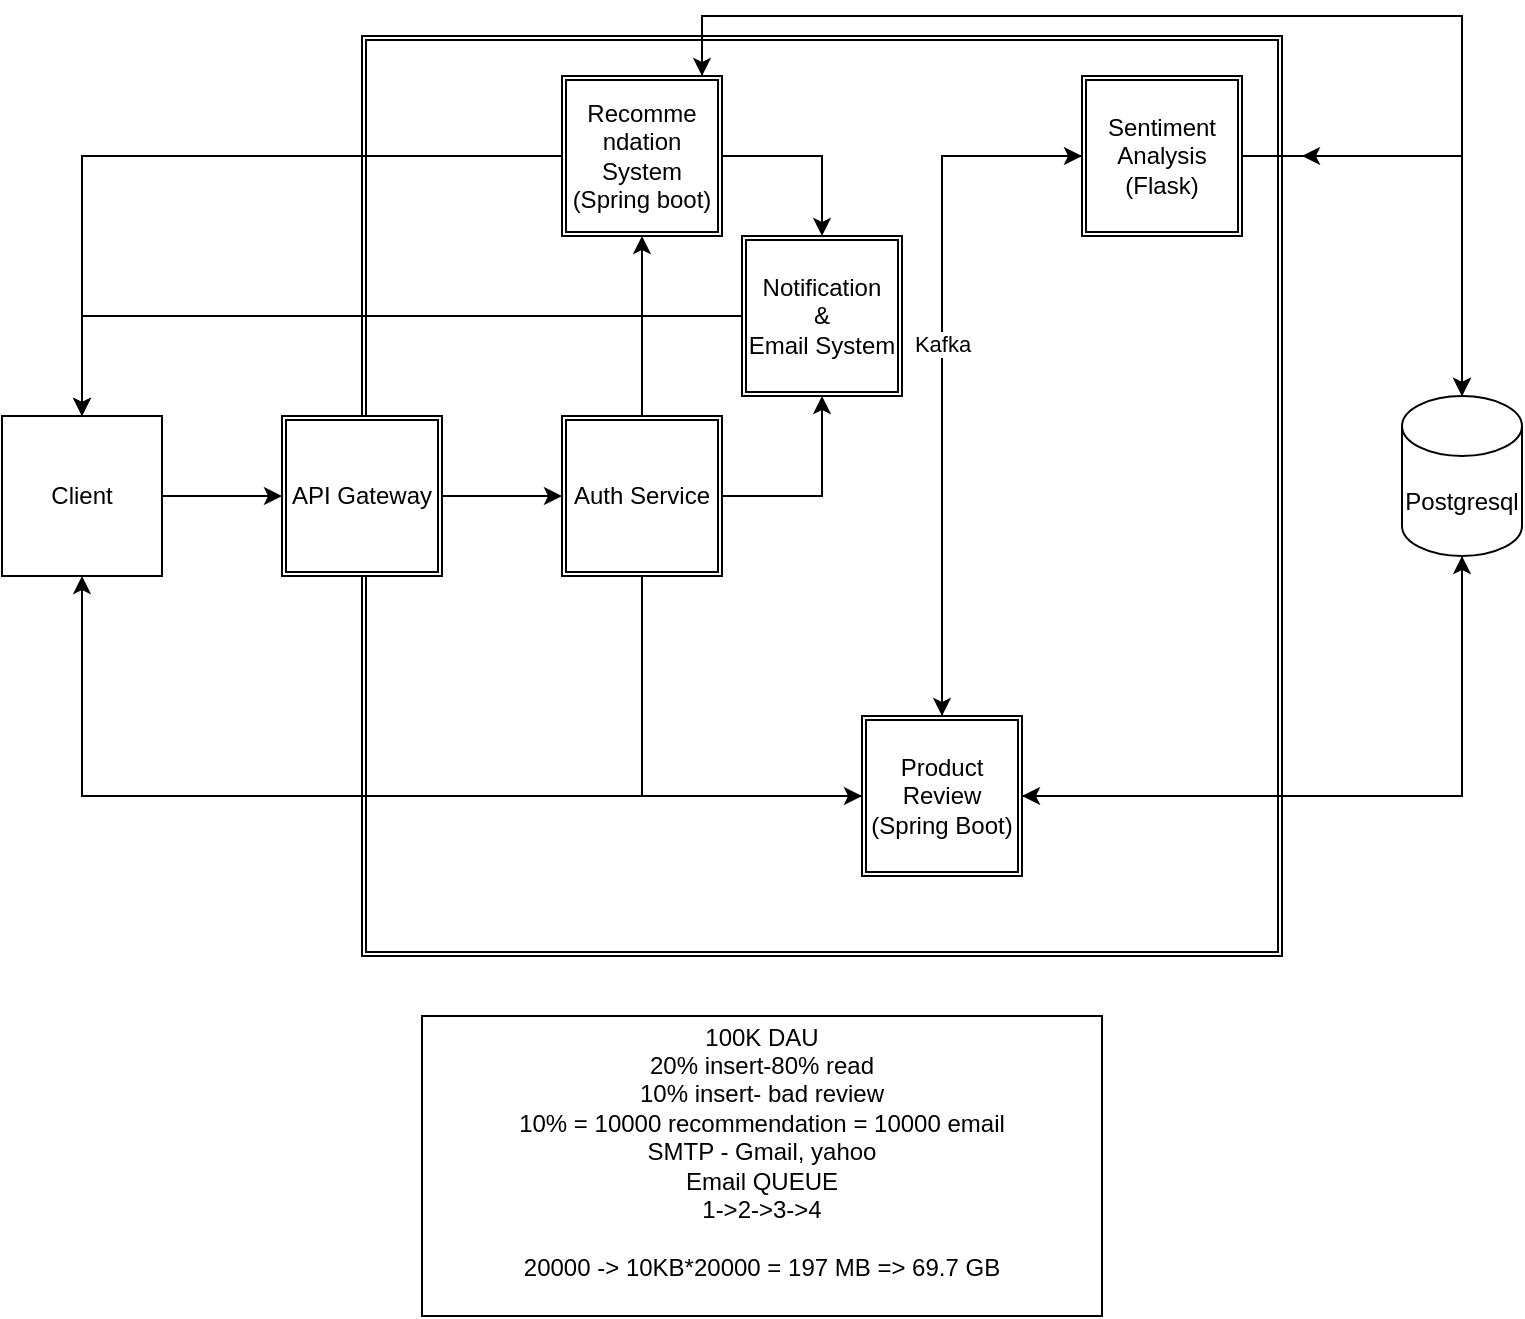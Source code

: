 <mxfile version="26.0.16" pages="2">
  <diagram name="Backend System Architecture" id="JxCeourHFtedm_tkrsVV">
    <mxGraphModel dx="984" dy="624" grid="1" gridSize="10" guides="1" tooltips="1" connect="1" arrows="1" fold="1" page="1" pageScale="1" pageWidth="827" pageHeight="1169" math="0" shadow="0">
      <root>
        <mxCell id="0" />
        <mxCell id="1" parent="0" />
        <mxCell id="cmxH0iDnWD9Uh84TVD1i-2" value="" style="shape=ext;double=1;whiteSpace=wrap;html=1;aspect=fixed;" vertex="1" parent="1">
          <mxGeometry x="200" y="50" width="460" height="460" as="geometry" />
        </mxCell>
        <mxCell id="cmxH0iDnWD9Uh84TVD1i-18" style="edgeStyle=orthogonalEdgeStyle;rounded=0;orthogonalLoop=1;jettySize=auto;html=1;entryX=1;entryY=0.5;entryDx=0;entryDy=0;" edge="1" parent="1" source="cmxH0iDnWD9Uh84TVD1i-3" target="cmxH0iDnWD9Uh84TVD1i-8">
          <mxGeometry relative="1" as="geometry">
            <Array as="points">
              <mxPoint x="750" y="430" />
            </Array>
          </mxGeometry>
        </mxCell>
        <mxCell id="cmxH0iDnWD9Uh84TVD1i-19" style="edgeStyle=orthogonalEdgeStyle;rounded=0;orthogonalLoop=1;jettySize=auto;html=1;entryX=1;entryY=0.5;entryDx=0;entryDy=0;" edge="1" parent="1">
          <mxGeometry relative="1" as="geometry">
            <mxPoint x="750" y="230" as="sourcePoint" />
            <mxPoint x="670" y="110" as="targetPoint" />
            <Array as="points">
              <mxPoint x="750" y="110" />
            </Array>
          </mxGeometry>
        </mxCell>
        <mxCell id="cmxH0iDnWD9Uh84TVD1i-30" style="edgeStyle=orthogonalEdgeStyle;rounded=0;orthogonalLoop=1;jettySize=auto;html=1;entryX=0.5;entryY=0;entryDx=0;entryDy=0;" edge="1" parent="1">
          <mxGeometry relative="1" as="geometry">
            <mxPoint x="750" y="230" as="sourcePoint" />
            <mxPoint x="370" y="70" as="targetPoint" />
            <Array as="points">
              <mxPoint x="750" y="40" />
              <mxPoint x="370" y="40" />
            </Array>
          </mxGeometry>
        </mxCell>
        <mxCell id="cmxH0iDnWD9Uh84TVD1i-3" value="Postgresql" style="shape=cylinder3;whiteSpace=wrap;html=1;boundedLbl=1;backgroundOutline=1;size=15;" vertex="1" parent="1">
          <mxGeometry x="720" y="230" width="60" height="80" as="geometry" />
        </mxCell>
        <mxCell id="cmxH0iDnWD9Uh84TVD1i-9" style="edgeStyle=orthogonalEdgeStyle;rounded=0;orthogonalLoop=1;jettySize=auto;html=1;" edge="1" parent="1" source="cmxH0iDnWD9Uh84TVD1i-4" target="cmxH0iDnWD9Uh84TVD1i-5">
          <mxGeometry relative="1" as="geometry" />
        </mxCell>
        <mxCell id="cmxH0iDnWD9Uh84TVD1i-4" value="Client" style="whiteSpace=wrap;html=1;aspect=fixed;" vertex="1" parent="1">
          <mxGeometry x="20" y="240" width="80" height="80" as="geometry" />
        </mxCell>
        <mxCell id="cmxH0iDnWD9Uh84TVD1i-10" value="" style="edgeStyle=orthogonalEdgeStyle;rounded=0;orthogonalLoop=1;jettySize=auto;html=1;" edge="1" parent="1" source="cmxH0iDnWD9Uh84TVD1i-5" target="cmxH0iDnWD9Uh84TVD1i-6">
          <mxGeometry relative="1" as="geometry" />
        </mxCell>
        <mxCell id="cmxH0iDnWD9Uh84TVD1i-5" value="API Gateway" style="shape=ext;double=1;whiteSpace=wrap;html=1;aspect=fixed;" vertex="1" parent="1">
          <mxGeometry x="160" y="240" width="80" height="80" as="geometry" />
        </mxCell>
        <mxCell id="cmxH0iDnWD9Uh84TVD1i-11" style="edgeStyle=orthogonalEdgeStyle;rounded=0;orthogonalLoop=1;jettySize=auto;html=1;entryX=0;entryY=0.5;entryDx=0;entryDy=0;" edge="1" parent="1" source="cmxH0iDnWD9Uh84TVD1i-6" target="cmxH0iDnWD9Uh84TVD1i-8">
          <mxGeometry relative="1" as="geometry">
            <Array as="points">
              <mxPoint x="340" y="430" />
            </Array>
          </mxGeometry>
        </mxCell>
        <mxCell id="cmxH0iDnWD9Uh84TVD1i-26" value="" style="edgeStyle=orthogonalEdgeStyle;rounded=0;orthogonalLoop=1;jettySize=auto;html=1;" edge="1" parent="1" source="cmxH0iDnWD9Uh84TVD1i-6" target="cmxH0iDnWD9Uh84TVD1i-22">
          <mxGeometry relative="1" as="geometry" />
        </mxCell>
        <mxCell id="RO8uP0lCKCVXun0YAeoj-5" style="edgeStyle=orthogonalEdgeStyle;rounded=0;orthogonalLoop=1;jettySize=auto;html=1;" edge="1" parent="1" source="cmxH0iDnWD9Uh84TVD1i-6" target="RO8uP0lCKCVXun0YAeoj-2">
          <mxGeometry relative="1" as="geometry" />
        </mxCell>
        <mxCell id="cmxH0iDnWD9Uh84TVD1i-6" value="Auth Service" style="shape=ext;double=1;whiteSpace=wrap;html=1;aspect=fixed;" vertex="1" parent="1">
          <mxGeometry x="300" y="240" width="80" height="80" as="geometry" />
        </mxCell>
        <mxCell id="cmxH0iDnWD9Uh84TVD1i-25" style="edgeStyle=orthogonalEdgeStyle;rounded=0;orthogonalLoop=1;jettySize=auto;html=1;entryX=0.5;entryY=0;entryDx=0;entryDy=0;" edge="1" parent="1" source="cmxH0iDnWD9Uh84TVD1i-7" target="cmxH0iDnWD9Uh84TVD1i-8">
          <mxGeometry relative="1" as="geometry" />
        </mxCell>
        <mxCell id="cmxH0iDnWD9Uh84TVD1i-7" value="Sentiment Analysis&lt;div&gt;(Flask)&lt;/div&gt;" style="shape=ext;double=1;whiteSpace=wrap;html=1;aspect=fixed;" vertex="1" parent="1">
          <mxGeometry x="560" y="70" width="80" height="80" as="geometry" />
        </mxCell>
        <mxCell id="cmxH0iDnWD9Uh84TVD1i-13" style="edgeStyle=orthogonalEdgeStyle;rounded=0;orthogonalLoop=1;jettySize=auto;html=1;entryX=0;entryY=0.5;entryDx=0;entryDy=0;" edge="1" parent="1" source="cmxH0iDnWD9Uh84TVD1i-8" target="cmxH0iDnWD9Uh84TVD1i-7">
          <mxGeometry relative="1" as="geometry">
            <Array as="points">
              <mxPoint x="490" y="110" />
            </Array>
          </mxGeometry>
        </mxCell>
        <mxCell id="cmxH0iDnWD9Uh84TVD1i-17" value="Kafka" style="edgeLabel;html=1;align=center;verticalAlign=middle;resizable=0;points=[];" vertex="1" connectable="0" parent="cmxH0iDnWD9Uh84TVD1i-13">
          <mxGeometry x="0.067" y="-3" relative="1" as="geometry">
            <mxPoint x="-3" as="offset" />
          </mxGeometry>
        </mxCell>
        <mxCell id="cmxH0iDnWD9Uh84TVD1i-16" style="edgeStyle=orthogonalEdgeStyle;rounded=0;orthogonalLoop=1;jettySize=auto;html=1;entryX=0.5;entryY=1;entryDx=0;entryDy=0;" edge="1" parent="1" source="cmxH0iDnWD9Uh84TVD1i-8" target="cmxH0iDnWD9Uh84TVD1i-4">
          <mxGeometry relative="1" as="geometry" />
        </mxCell>
        <mxCell id="cmxH0iDnWD9Uh84TVD1i-8" value="Product Review&lt;div&gt;(Spring Boot)&lt;/div&gt;" style="shape=ext;double=1;whiteSpace=wrap;html=1;aspect=fixed;" vertex="1" parent="1">
          <mxGeometry x="450" y="390" width="80" height="80" as="geometry" />
        </mxCell>
        <mxCell id="cmxH0iDnWD9Uh84TVD1i-12" style="edgeStyle=orthogonalEdgeStyle;rounded=0;orthogonalLoop=1;jettySize=auto;html=1;entryX=0.5;entryY=1;entryDx=0;entryDy=0;entryPerimeter=0;" edge="1" parent="1" source="cmxH0iDnWD9Uh84TVD1i-8" target="cmxH0iDnWD9Uh84TVD1i-3">
          <mxGeometry relative="1" as="geometry" />
        </mxCell>
        <mxCell id="cmxH0iDnWD9Uh84TVD1i-14" style="edgeStyle=orthogonalEdgeStyle;rounded=0;orthogonalLoop=1;jettySize=auto;html=1;entryX=0.5;entryY=0;entryDx=0;entryDy=0;entryPerimeter=0;" edge="1" parent="1" source="cmxH0iDnWD9Uh84TVD1i-7" target="cmxH0iDnWD9Uh84TVD1i-3">
          <mxGeometry relative="1" as="geometry" />
        </mxCell>
        <mxCell id="cmxH0iDnWD9Uh84TVD1i-31" style="edgeStyle=orthogonalEdgeStyle;rounded=0;orthogonalLoop=1;jettySize=auto;html=1;entryX=0.5;entryY=0;entryDx=0;entryDy=0;" edge="1" parent="1" source="cmxH0iDnWD9Uh84TVD1i-22" target="cmxH0iDnWD9Uh84TVD1i-4">
          <mxGeometry relative="1" as="geometry" />
        </mxCell>
        <mxCell id="RO8uP0lCKCVXun0YAeoj-6" style="edgeStyle=orthogonalEdgeStyle;rounded=0;orthogonalLoop=1;jettySize=auto;html=1;entryX=0.5;entryY=0;entryDx=0;entryDy=0;" edge="1" parent="1" source="cmxH0iDnWD9Uh84TVD1i-22" target="RO8uP0lCKCVXun0YAeoj-2">
          <mxGeometry relative="1" as="geometry" />
        </mxCell>
        <mxCell id="cmxH0iDnWD9Uh84TVD1i-22" value="Recomme&lt;div&gt;ndation System&lt;br&gt;(Spring boot)&lt;/div&gt;" style="shape=ext;double=1;whiteSpace=wrap;html=1;aspect=fixed;" vertex="1" parent="1">
          <mxGeometry x="300" y="70" width="80" height="80" as="geometry" />
        </mxCell>
        <mxCell id="cmxH0iDnWD9Uh84TVD1i-29" style="edgeStyle=orthogonalEdgeStyle;rounded=0;orthogonalLoop=1;jettySize=auto;html=1;entryX=0.5;entryY=0;entryDx=0;entryDy=0;entryPerimeter=0;" edge="1" parent="1" source="cmxH0iDnWD9Uh84TVD1i-22" target="cmxH0iDnWD9Uh84TVD1i-3">
          <mxGeometry relative="1" as="geometry">
            <Array as="points">
              <mxPoint x="370" y="40" />
              <mxPoint x="750" y="40" />
            </Array>
          </mxGeometry>
        </mxCell>
        <mxCell id="RO8uP0lCKCVXun0YAeoj-7" style="edgeStyle=orthogonalEdgeStyle;rounded=0;orthogonalLoop=1;jettySize=auto;html=1;entryX=0.5;entryY=0;entryDx=0;entryDy=0;" edge="1" parent="1" source="RO8uP0lCKCVXun0YAeoj-2" target="cmxH0iDnWD9Uh84TVD1i-4">
          <mxGeometry relative="1" as="geometry" />
        </mxCell>
        <mxCell id="RO8uP0lCKCVXun0YAeoj-2" value="Notification&lt;br&gt;&amp;amp;&lt;br&gt;Email System" style="shape=ext;double=1;whiteSpace=wrap;html=1;aspect=fixed;" vertex="1" parent="1">
          <mxGeometry x="390" y="150" width="80" height="80" as="geometry" />
        </mxCell>
        <mxCell id="RO8uP0lCKCVXun0YAeoj-8" value="100K DAU&lt;div&gt;20% insert-80% read&lt;/div&gt;&lt;div&gt;10% insert- bad review&lt;/div&gt;&lt;div&gt;10% = 10000 recommendation = 10000 email&lt;br&gt;SMTP - Gmail, yahoo&lt;/div&gt;&lt;div&gt;Email QUEUE&lt;br&gt;1-&amp;gt;2-&amp;gt;3-&amp;gt;4&lt;br&gt;&lt;br&gt;20000 -&amp;gt; 10KB*20000 = 197 MB =&amp;gt; 69.7 GB&lt;/div&gt;&lt;div&gt;&lt;br&gt;&lt;/div&gt;" style="whiteSpace=wrap;html=1;" vertex="1" parent="1">
          <mxGeometry x="230" y="540" width="340" height="150" as="geometry" />
        </mxCell>
      </root>
    </mxGraphModel>
  </diagram>
  <diagram id="WNUOdD-1rObGzq_GXe72" name="Auth Flow">
    <mxGraphModel dx="984" dy="624" grid="1" gridSize="10" guides="1" tooltips="1" connect="1" arrows="1" fold="1" page="1" pageScale="1" pageWidth="827" pageHeight="1169" math="0" shadow="0">
      <root>
        <mxCell id="0" />
        <mxCell id="1" parent="0" />
        <mxCell id="cLyv9PYF7ZgNz3zY5G6Z-3" style="edgeStyle=orthogonalEdgeStyle;rounded=0;orthogonalLoop=1;jettySize=auto;html=1;exitX=0.5;exitY=1;exitDx=0;exitDy=0;" edge="1" parent="1" source="cLyv9PYF7ZgNz3zY5G6Z-1" target="cLyv9PYF7ZgNz3zY5G6Z-2">
          <mxGeometry relative="1" as="geometry" />
        </mxCell>
        <mxCell id="cLyv9PYF7ZgNz3zY5G6Z-1" value="User" style="rounded=1;whiteSpace=wrap;html=1;" vertex="1" parent="1">
          <mxGeometry x="100" y="30" width="120" height="60" as="geometry" />
        </mxCell>
        <mxCell id="cLyv9PYF7ZgNz3zY5G6Z-5" style="edgeStyle=orthogonalEdgeStyle;rounded=0;orthogonalLoop=1;jettySize=auto;html=1;" edge="1" parent="1" source="cLyv9PYF7ZgNz3zY5G6Z-2">
          <mxGeometry relative="1" as="geometry">
            <mxPoint x="160" y="260" as="targetPoint" />
          </mxGeometry>
        </mxCell>
        <mxCell id="cLyv9PYF7ZgNz3zY5G6Z-7" value="Email" style="edgeLabel;html=1;align=center;verticalAlign=middle;resizable=0;points=[];" vertex="1" connectable="0" parent="cLyv9PYF7ZgNz3zY5G6Z-5">
          <mxGeometry x="-0.1" relative="1" as="geometry">
            <mxPoint as="offset" />
          </mxGeometry>
        </mxCell>
        <mxCell id="cLyv9PYF7ZgNz3zY5G6Z-2" value="Google Auth" style="rounded=1;whiteSpace=wrap;html=1;" vertex="1" parent="1">
          <mxGeometry x="100" y="140" width="120" height="60" as="geometry" />
        </mxCell>
        <mxCell id="cLyv9PYF7ZgNz3zY5G6Z-9" style="edgeStyle=orthogonalEdgeStyle;rounded=0;orthogonalLoop=1;jettySize=auto;html=1;" edge="1" parent="1" source="cLyv9PYF7ZgNz3zY5G6Z-8">
          <mxGeometry relative="1" as="geometry">
            <mxPoint x="160" y="460" as="targetPoint" />
          </mxGeometry>
        </mxCell>
        <mxCell id="cLyv9PYF7ZgNz3zY5G6Z-10" value="Yes" style="edgeLabel;html=1;align=center;verticalAlign=middle;resizable=0;points=[];" vertex="1" connectable="0" parent="cLyv9PYF7ZgNz3zY5G6Z-9">
          <mxGeometry x="-0.253" y="-2" relative="1" as="geometry">
            <mxPoint as="offset" />
          </mxGeometry>
        </mxCell>
        <mxCell id="cLyv9PYF7ZgNz3zY5G6Z-17" value="Sign in Flow" style="edgeLabel;html=1;align=center;verticalAlign=middle;resizable=0;points=[];" vertex="1" connectable="0" parent="cLyv9PYF7ZgNz3zY5G6Z-9">
          <mxGeometry x="0.203" relative="1" as="geometry">
            <mxPoint as="offset" />
          </mxGeometry>
        </mxCell>
        <mxCell id="cLyv9PYF7ZgNz3zY5G6Z-12" style="edgeStyle=orthogonalEdgeStyle;rounded=0;orthogonalLoop=1;jettySize=auto;html=1;" edge="1" parent="1" source="cLyv9PYF7ZgNz3zY5G6Z-8">
          <mxGeometry relative="1" as="geometry">
            <mxPoint x="320" y="300" as="targetPoint" />
          </mxGeometry>
        </mxCell>
        <mxCell id="cLyv9PYF7ZgNz3zY5G6Z-13" value="No" style="edgeLabel;html=1;align=center;verticalAlign=middle;resizable=0;points=[];" vertex="1" connectable="0" parent="cLyv9PYF7ZgNz3zY5G6Z-12">
          <mxGeometry x="-0.037" relative="1" as="geometry">
            <mxPoint as="offset" />
          </mxGeometry>
        </mxCell>
        <mxCell id="cLyv9PYF7ZgNz3zY5G6Z-8" value="Exists?" style="rhombus;whiteSpace=wrap;html=1;" vertex="1" parent="1">
          <mxGeometry x="120" y="260" width="80" height="80" as="geometry" />
        </mxCell>
        <mxCell id="cLyv9PYF7ZgNz3zY5G6Z-11" value="Acess token&lt;br&gt;Refresh Token" style="rounded=1;whiteSpace=wrap;html=1;" vertex="1" parent="1">
          <mxGeometry x="100" y="460" width="120" height="60" as="geometry" />
        </mxCell>
        <mxCell id="cLyv9PYF7ZgNz3zY5G6Z-21" value="" style="edgeStyle=orthogonalEdgeStyle;rounded=0;orthogonalLoop=1;jettySize=auto;html=1;" edge="1" parent="1" source="cLyv9PYF7ZgNz3zY5G6Z-14" target="cLyv9PYF7ZgNz3zY5G6Z-19">
          <mxGeometry relative="1" as="geometry" />
        </mxCell>
        <mxCell id="cLyv9PYF7ZgNz3zY5G6Z-22" style="edgeStyle=orthogonalEdgeStyle;rounded=0;orthogonalLoop=1;jettySize=auto;html=1;entryX=0;entryY=0.5;entryDx=0;entryDy=0;" edge="1" parent="1" source="cLyv9PYF7ZgNz3zY5G6Z-14" target="cLyv9PYF7ZgNz3zY5G6Z-18">
          <mxGeometry relative="1" as="geometry" />
        </mxCell>
        <mxCell id="cLyv9PYF7ZgNz3zY5G6Z-14" value="Send OTP to email" style="rounded=1;whiteSpace=wrap;html=1;" vertex="1" parent="1">
          <mxGeometry x="320" y="270" width="120" height="60" as="geometry" />
        </mxCell>
        <mxCell id="cLyv9PYF7ZgNz3zY5G6Z-15" value="Sign up Flow" style="text;html=1;align=center;verticalAlign=middle;resizable=0;points=[];autosize=1;strokeColor=none;fillColor=none;" vertex="1" parent="1">
          <mxGeometry x="215" y="268" width="90" height="30" as="geometry" />
        </mxCell>
        <mxCell id="cLyv9PYF7ZgNz3zY5G6Z-23" style="edgeStyle=orthogonalEdgeStyle;rounded=0;orthogonalLoop=1;jettySize=auto;html=1;" edge="1" parent="1" source="cLyv9PYF7ZgNz3zY5G6Z-18">
          <mxGeometry relative="1" as="geometry">
            <mxPoint x="560" y="130" as="targetPoint" />
          </mxGeometry>
        </mxCell>
        <mxCell id="cLyv9PYF7ZgNz3zY5G6Z-25" value="Verified" style="edgeLabel;html=1;align=center;verticalAlign=middle;resizable=0;points=[];" vertex="1" connectable="0" parent="cLyv9PYF7ZgNz3zY5G6Z-23">
          <mxGeometry x="-0.06" relative="1" as="geometry">
            <mxPoint as="offset" />
          </mxGeometry>
        </mxCell>
        <mxCell id="cLyv9PYF7ZgNz3zY5G6Z-29" value="email, full name" style="edgeLabel;html=1;align=center;verticalAlign=middle;resizable=0;points=[];" vertex="1" connectable="0" parent="cLyv9PYF7ZgNz3zY5G6Z-23">
          <mxGeometry x="0.651" relative="1" as="geometry">
            <mxPoint as="offset" />
          </mxGeometry>
        </mxCell>
        <mxCell id="cLyv9PYF7ZgNz3zY5G6Z-24" style="edgeStyle=orthogonalEdgeStyle;rounded=0;orthogonalLoop=1;jettySize=auto;html=1;" edge="1" parent="1" source="cLyv9PYF7ZgNz3zY5G6Z-18">
          <mxGeometry relative="1" as="geometry">
            <mxPoint x="710" y="300" as="targetPoint" />
          </mxGeometry>
        </mxCell>
        <mxCell id="cLyv9PYF7ZgNz3zY5G6Z-26" value="Unverified" style="edgeLabel;html=1;align=center;verticalAlign=middle;resizable=0;points=[];" vertex="1" connectable="0" parent="cLyv9PYF7ZgNz3zY5G6Z-24">
          <mxGeometry x="-0.116" relative="1" as="geometry">
            <mxPoint as="offset" />
          </mxGeometry>
        </mxCell>
        <mxCell id="cLyv9PYF7ZgNz3zY5G6Z-18" value="Verify OTP" style="rounded=1;whiteSpace=wrap;html=1;" vertex="1" parent="1">
          <mxGeometry x="500" y="270" width="120" height="60" as="geometry" />
        </mxCell>
        <mxCell id="cLyv9PYF7ZgNz3zY5G6Z-20" style="edgeStyle=orthogonalEdgeStyle;rounded=0;orthogonalLoop=1;jettySize=auto;html=1;entryX=0.5;entryY=1;entryDx=0;entryDy=0;" edge="1" parent="1" source="cLyv9PYF7ZgNz3zY5G6Z-19" target="cLyv9PYF7ZgNz3zY5G6Z-18">
          <mxGeometry relative="1" as="geometry" />
        </mxCell>
        <mxCell id="cLyv9PYF7ZgNz3zY5G6Z-19" value="Resend OTP" style="rounded=1;whiteSpace=wrap;html=1;" vertex="1" parent="1">
          <mxGeometry x="320" y="360" width="120" height="60" as="geometry" />
        </mxCell>
        <mxCell id="cLyv9PYF7ZgNz3zY5G6Z-27" value="Invalid email" style="rounded=1;whiteSpace=wrap;html=1;" vertex="1" parent="1">
          <mxGeometry x="707" y="270" width="120" height="60" as="geometry" />
        </mxCell>
        <mxCell id="cLyv9PYF7ZgNz3zY5G6Z-28" value="Profile Creation" style="rounded=1;whiteSpace=wrap;html=1;" vertex="1" parent="1">
          <mxGeometry x="500" y="70" width="120" height="60" as="geometry" />
        </mxCell>
        <mxCell id="cLyv9PYF7ZgNz3zY5G6Z-30" value="I did a mistake, can you find where?" style="text;html=1;align=center;verticalAlign=middle;resizable=0;points=[];autosize=1;strokeColor=none;fillColor=none;" vertex="1" parent="1">
          <mxGeometry x="370" y="500" width="210" height="30" as="geometry" />
        </mxCell>
      </root>
    </mxGraphModel>
  </diagram>
</mxfile>
